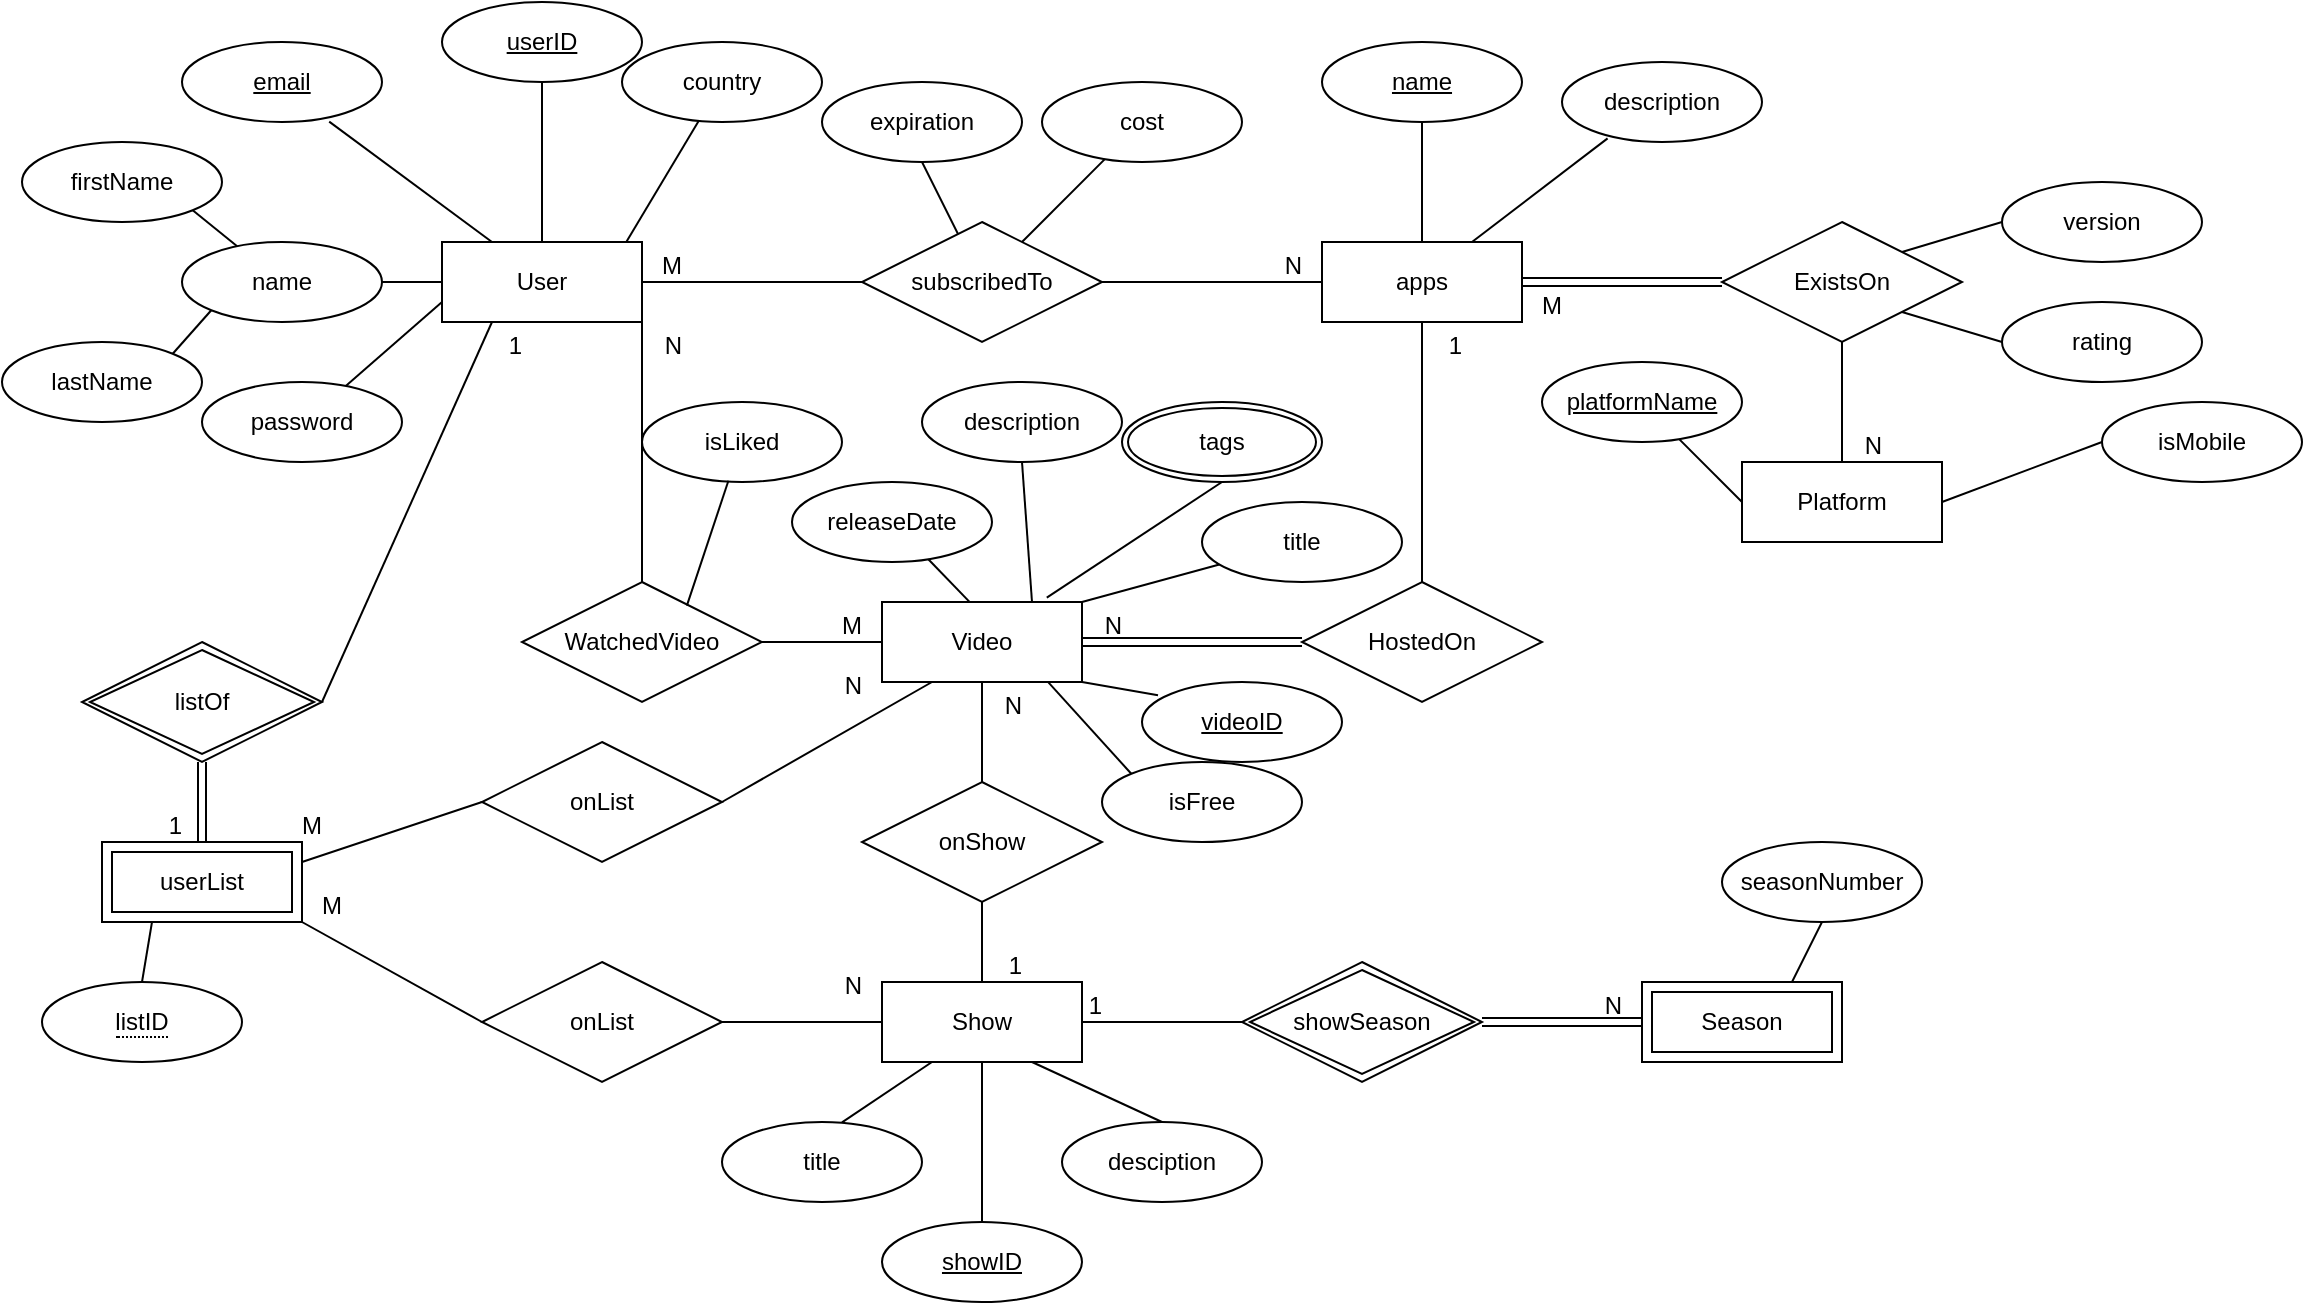 <mxfile version="13.9.2" type="device"><diagram id="3tvj0piA0c3Lol5ei1ru" name="Page-1"><mxGraphModel dx="1826" dy="783" grid="1" gridSize="10" guides="1" tooltips="1" connect="1" arrows="1" fold="1" page="1" pageScale="1" pageWidth="850" pageHeight="1100" math="0" shadow="0"><root><mxCell id="0"/><mxCell id="1" parent="0"/><mxCell id="aTmjX4l5LVOHk8N9Qv0I-1" value="User" style="whiteSpace=wrap;html=1;align=center;" vertex="1" parent="1"><mxGeometry x="250" y="170" width="100" height="40" as="geometry"/></mxCell><mxCell id="aTmjX4l5LVOHk8N9Qv0I-2" value="" style="endArrow=none;html=1;rounded=0;entryX=1;entryY=1;entryDx=0;entryDy=0;" edge="1" parent="1" source="aTmjX4l5LVOHk8N9Qv0I-11" target="aTmjX4l5LVOHk8N9Qv0I-10"><mxGeometry relative="1" as="geometry"><mxPoint x="70" y="180" as="sourcePoint"/><mxPoint x="230" y="180" as="targetPoint"/></mxGeometry></mxCell><mxCell id="aTmjX4l5LVOHk8N9Qv0I-3" value="" style="endArrow=none;html=1;rounded=0;entryX=0;entryY=0.5;entryDx=0;entryDy=0;exitX=1;exitY=0.5;exitDx=0;exitDy=0;" edge="1" parent="1" source="aTmjX4l5LVOHk8N9Qv0I-11" target="aTmjX4l5LVOHk8N9Qv0I-1"><mxGeometry relative="1" as="geometry"><mxPoint x="150" y="239.5" as="sourcePoint"/><mxPoint x="310" y="239.5" as="targetPoint"/></mxGeometry></mxCell><mxCell id="aTmjX4l5LVOHk8N9Qv0I-4" value="" style="endArrow=none;html=1;rounded=0;entryX=0;entryY=1;entryDx=0;entryDy=0;exitX=1;exitY=0;exitDx=0;exitDy=0;" edge="1" parent="1" source="aTmjX4l5LVOHk8N9Qv0I-9" target="aTmjX4l5LVOHk8N9Qv0I-11"><mxGeometry relative="1" as="geometry"><mxPoint x="140" y="250" as="sourcePoint"/><mxPoint x="300" y="250" as="targetPoint"/></mxGeometry></mxCell><mxCell id="aTmjX4l5LVOHk8N9Qv0I-5" value="" style="endArrow=none;html=1;rounded=0;exitX=0.92;exitY=0.005;exitDx=0;exitDy=0;exitPerimeter=0;" edge="1" parent="1" source="aTmjX4l5LVOHk8N9Qv0I-1" target="aTmjX4l5LVOHk8N9Qv0I-12"><mxGeometry relative="1" as="geometry"><mxPoint x="240" y="170" as="sourcePoint"/><mxPoint x="342" y="100" as="targetPoint"/></mxGeometry></mxCell><mxCell id="aTmjX4l5LVOHk8N9Qv0I-6" value="" style="endArrow=none;html=1;rounded=0;entryX=0;entryY=0.75;entryDx=0;entryDy=0;exitX=0.716;exitY=0.055;exitDx=0;exitDy=0;exitPerimeter=0;" edge="1" parent="1" source="aTmjX4l5LVOHk8N9Qv0I-8" target="aTmjX4l5LVOHk8N9Qv0I-1"><mxGeometry relative="1" as="geometry"><mxPoint x="200" y="250" as="sourcePoint"/><mxPoint x="360" y="250" as="targetPoint"/></mxGeometry></mxCell><mxCell id="aTmjX4l5LVOHk8N9Qv0I-7" value="email" style="ellipse;whiteSpace=wrap;html=1;align=center;fontStyle=4" vertex="1" parent="1"><mxGeometry x="120" y="70" width="100" height="40" as="geometry"/></mxCell><mxCell id="aTmjX4l5LVOHk8N9Qv0I-8" value="password" style="ellipse;whiteSpace=wrap;html=1;align=center;" vertex="1" parent="1"><mxGeometry x="130" y="240" width="100" height="40" as="geometry"/></mxCell><mxCell id="aTmjX4l5LVOHk8N9Qv0I-9" value="lastName" style="ellipse;whiteSpace=wrap;html=1;align=center;" vertex="1" parent="1"><mxGeometry x="30" y="220" width="100" height="40" as="geometry"/></mxCell><mxCell id="aTmjX4l5LVOHk8N9Qv0I-10" value="firstName" style="ellipse;whiteSpace=wrap;html=1;align=center;" vertex="1" parent="1"><mxGeometry x="40" y="120" width="100" height="40" as="geometry"/></mxCell><mxCell id="aTmjX4l5LVOHk8N9Qv0I-11" value="name" style="ellipse;whiteSpace=wrap;html=1;align=center;" vertex="1" parent="1"><mxGeometry x="120" y="170" width="100" height="40" as="geometry"/></mxCell><mxCell id="aTmjX4l5LVOHk8N9Qv0I-12" value="country" style="ellipse;whiteSpace=wrap;html=1;align=center;" vertex="1" parent="1"><mxGeometry x="340" y="70" width="100" height="40" as="geometry"/></mxCell><mxCell id="aTmjX4l5LVOHk8N9Qv0I-13" value="" style="endArrow=none;html=1;rounded=0;entryX=0.736;entryY=0.995;entryDx=0;entryDy=0;exitX=0.25;exitY=0;exitDx=0;exitDy=0;entryPerimeter=0;" edge="1" parent="1" source="aTmjX4l5LVOHk8N9Qv0I-1" target="aTmjX4l5LVOHk8N9Qv0I-7"><mxGeometry relative="1" as="geometry"><mxPoint x="190" y="159" as="sourcePoint"/><mxPoint x="350" y="159" as="targetPoint"/></mxGeometry></mxCell><mxCell id="aTmjX4l5LVOHk8N9Qv0I-14" value="" style="endArrow=none;html=1;rounded=0;entryX=0;entryY=0.5;entryDx=0;entryDy=0;exitX=1;exitY=0;exitDx=0;exitDy=0;" edge="1" parent="1" source="aTmjX4l5LVOHk8N9Qv0I-29" target="aTmjX4l5LVOHk8N9Qv0I-18"><mxGeometry relative="1" as="geometry"><mxPoint x="730" y="230" as="sourcePoint"/><mxPoint x="890" y="230" as="targetPoint"/></mxGeometry></mxCell><mxCell id="aTmjX4l5LVOHk8N9Qv0I-15" value="" style="endArrow=none;html=1;rounded=0;entryX=0;entryY=0.5;entryDx=0;entryDy=0;exitX=1;exitY=1;exitDx=0;exitDy=0;" edge="1" parent="1" source="aTmjX4l5LVOHk8N9Qv0I-29" target="aTmjX4l5LVOHk8N9Qv0I-17"><mxGeometry relative="1" as="geometry"><mxPoint x="740" y="240" as="sourcePoint"/><mxPoint x="900" y="240" as="targetPoint"/></mxGeometry></mxCell><mxCell id="aTmjX4l5LVOHk8N9Qv0I-16" value="apps" style="whiteSpace=wrap;html=1;align=center;" vertex="1" parent="1"><mxGeometry x="690" y="170" width="100" height="40" as="geometry"/></mxCell><mxCell id="aTmjX4l5LVOHk8N9Qv0I-17" value="rating" style="ellipse;whiteSpace=wrap;html=1;align=center;" vertex="1" parent="1"><mxGeometry x="1030" y="200" width="100" height="40" as="geometry"/></mxCell><mxCell id="aTmjX4l5LVOHk8N9Qv0I-18" value="version" style="ellipse;whiteSpace=wrap;html=1;align=center;" vertex="1" parent="1"><mxGeometry x="1030" y="140" width="100" height="40" as="geometry"/></mxCell><mxCell id="aTmjX4l5LVOHk8N9Qv0I-19" value="description" style="ellipse;whiteSpace=wrap;html=1;align=center;" vertex="1" parent="1"><mxGeometry x="810" y="80" width="100" height="40" as="geometry"/></mxCell><mxCell id="aTmjX4l5LVOHk8N9Qv0I-20" value="name" style="ellipse;whiteSpace=wrap;html=1;align=center;fontStyle=4" vertex="1" parent="1"><mxGeometry x="690" y="70" width="100" height="40" as="geometry"/></mxCell><mxCell id="aTmjX4l5LVOHk8N9Qv0I-29" value="ExistsOn" style="shape=rhombus;perimeter=rhombusPerimeter;whiteSpace=wrap;html=1;align=center;" vertex="1" parent="1"><mxGeometry x="890" y="160" width="120" height="60" as="geometry"/></mxCell><mxCell id="aTmjX4l5LVOHk8N9Qv0I-30" value="Platform" style="whiteSpace=wrap;html=1;align=center;" vertex="1" parent="1"><mxGeometry x="900" y="280" width="100" height="40" as="geometry"/></mxCell><mxCell id="aTmjX4l5LVOHk8N9Qv0I-31" value="platformName" style="ellipse;whiteSpace=wrap;html=1;align=center;fontStyle=4" vertex="1" parent="1"><mxGeometry x="800" y="230" width="100" height="40" as="geometry"/></mxCell><mxCell id="aTmjX4l5LVOHk8N9Qv0I-32" value="isMobile" style="ellipse;whiteSpace=wrap;html=1;align=center;" vertex="1" parent="1"><mxGeometry x="1080" y="250" width="100" height="40" as="geometry"/></mxCell><mxCell id="aTmjX4l5LVOHk8N9Qv0I-33" value="" style="endArrow=none;html=1;rounded=0;entryX=0;entryY=0.5;entryDx=0;entryDy=0;exitX=1;exitY=0.5;exitDx=0;exitDy=0;" edge="1" parent="1" source="aTmjX4l5LVOHk8N9Qv0I-30" target="aTmjX4l5LVOHk8N9Qv0I-32"><mxGeometry relative="1" as="geometry"><mxPoint x="830" y="240" as="sourcePoint"/><mxPoint x="990" y="240" as="targetPoint"/></mxGeometry></mxCell><mxCell id="aTmjX4l5LVOHk8N9Qv0I-34" value="" style="endArrow=none;html=1;rounded=0;entryX=0;entryY=0.5;entryDx=0;entryDy=0;" edge="1" parent="1" source="aTmjX4l5LVOHk8N9Qv0I-31" target="aTmjX4l5LVOHk8N9Qv0I-30"><mxGeometry relative="1" as="geometry"><mxPoint x="790" y="350" as="sourcePoint"/><mxPoint x="950" y="350" as="targetPoint"/></mxGeometry></mxCell><mxCell id="aTmjX4l5LVOHk8N9Qv0I-35" value="" style="endArrow=none;html=1;rounded=0;entryX=0.5;entryY=1;entryDx=0;entryDy=0;exitX=0.5;exitY=0;exitDx=0;exitDy=0;" edge="1" parent="1" source="aTmjX4l5LVOHk8N9Qv0I-30" target="aTmjX4l5LVOHk8N9Qv0I-29"><mxGeometry relative="1" as="geometry"><mxPoint x="840" y="260" as="sourcePoint"/><mxPoint x="1000" y="260" as="targetPoint"/></mxGeometry></mxCell><mxCell id="aTmjX4l5LVOHk8N9Qv0I-36" value="" style="shape=link;html=1;rounded=0;entryX=1;entryY=0.5;entryDx=0;entryDy=0;exitX=0;exitY=0.5;exitDx=0;exitDy=0;" edge="1" parent="1" source="aTmjX4l5LVOHk8N9Qv0I-29" target="aTmjX4l5LVOHk8N9Qv0I-16"><mxGeometry relative="1" as="geometry"><mxPoint x="740" y="260" as="sourcePoint"/><mxPoint x="800" y="300" as="targetPoint"/></mxGeometry></mxCell><mxCell id="aTmjX4l5LVOHk8N9Qv0I-37" value="M" style="resizable=0;html=1;align=right;verticalAlign=bottom;" connectable="0" vertex="1" parent="aTmjX4l5LVOHk8N9Qv0I-36"><mxGeometry x="1" relative="1" as="geometry"><mxPoint x="20" y="20" as="offset"/></mxGeometry></mxCell><mxCell id="aTmjX4l5LVOHk8N9Qv0I-38" value="N" style="resizable=0;html=1;align=right;verticalAlign=bottom;" connectable="0" vertex="1" parent="1"><mxGeometry x="970" y="280" as="geometry"/></mxCell><mxCell id="aTmjX4l5LVOHk8N9Qv0I-39" value="" style="endArrow=none;html=1;rounded=0;entryX=0.5;entryY=1;entryDx=0;entryDy=0;exitX=0.5;exitY=0;exitDx=0;exitDy=0;" edge="1" parent="1" source="aTmjX4l5LVOHk8N9Qv0I-16" target="aTmjX4l5LVOHk8N9Qv0I-20"><mxGeometry relative="1" as="geometry"><mxPoint x="660" y="160" as="sourcePoint"/><mxPoint x="820" y="160" as="targetPoint"/></mxGeometry></mxCell><mxCell id="aTmjX4l5LVOHk8N9Qv0I-40" value="" style="endArrow=none;html=1;rounded=0;entryX=0.228;entryY=0.955;entryDx=0;entryDy=0;entryPerimeter=0;exitX=0.75;exitY=0;exitDx=0;exitDy=0;" edge="1" parent="1" source="aTmjX4l5LVOHk8N9Qv0I-16" target="aTmjX4l5LVOHk8N9Qv0I-19"><mxGeometry relative="1" as="geometry"><mxPoint x="680" y="170" as="sourcePoint"/><mxPoint x="840" y="170" as="targetPoint"/></mxGeometry></mxCell><mxCell id="aTmjX4l5LVOHk8N9Qv0I-41" value="" style="endArrow=none;html=1;rounded=0;entryX=0;entryY=0.5;entryDx=0;entryDy=0;exitX=1;exitY=0.5;exitDx=0;exitDy=0;" edge="1" parent="1" source="aTmjX4l5LVOHk8N9Qv0I-1" target="aTmjX4l5LVOHk8N9Qv0I-43"><mxGeometry relative="1" as="geometry"><mxPoint x="250" y="320" as="sourcePoint"/><mxPoint x="410" y="320" as="targetPoint"/></mxGeometry></mxCell><mxCell id="aTmjX4l5LVOHk8N9Qv0I-42" value="" style="endArrow=none;html=1;rounded=0;entryX=0;entryY=0.5;entryDx=0;entryDy=0;exitX=1;exitY=0.5;exitDx=0;exitDy=0;" edge="1" parent="1" source="aTmjX4l5LVOHk8N9Qv0I-43" target="aTmjX4l5LVOHk8N9Qv0I-16"><mxGeometry relative="1" as="geometry"><mxPoint x="240" y="360" as="sourcePoint"/><mxPoint x="400" y="360" as="targetPoint"/></mxGeometry></mxCell><mxCell id="aTmjX4l5LVOHk8N9Qv0I-43" value="subscribedTo" style="shape=rhombus;perimeter=rhombusPerimeter;whiteSpace=wrap;html=1;align=center;" vertex="1" parent="1"><mxGeometry x="460" y="160" width="120" height="60" as="geometry"/></mxCell><mxCell id="aTmjX4l5LVOHk8N9Qv0I-46" value="N" style="resizable=0;html=1;align=right;verticalAlign=bottom;" connectable="0" vertex="1" parent="1"><mxGeometry x="680" y="190" as="geometry"/></mxCell><mxCell id="aTmjX4l5LVOHk8N9Qv0I-48" value="M" style="resizable=0;html=1;align=right;verticalAlign=bottom;" connectable="0" vertex="1" parent="1"><mxGeometry x="370" y="190" as="geometry"/></mxCell><mxCell id="aTmjX4l5LVOHk8N9Qv0I-49" value="cost" style="ellipse;whiteSpace=wrap;html=1;align=center;" vertex="1" parent="1"><mxGeometry x="550" y="90" width="100" height="40" as="geometry"/></mxCell><mxCell id="aTmjX4l5LVOHk8N9Qv0I-50" value="expiration" style="ellipse;whiteSpace=wrap;html=1;align=center;" vertex="1" parent="1"><mxGeometry x="440" y="90" width="100" height="40" as="geometry"/></mxCell><mxCell id="aTmjX4l5LVOHk8N9Qv0I-52" value="" style="endArrow=none;html=1;rounded=0;entryX=0.5;entryY=1;entryDx=0;entryDy=0;" edge="1" parent="1" source="aTmjX4l5LVOHk8N9Qv0I-43" target="aTmjX4l5LVOHk8N9Qv0I-50"><mxGeometry relative="1" as="geometry"><mxPoint x="510" y="330" as="sourcePoint"/><mxPoint x="670" y="330" as="targetPoint"/></mxGeometry></mxCell><mxCell id="aTmjX4l5LVOHk8N9Qv0I-53" value="" style="endArrow=none;html=1;rounded=0;" edge="1" parent="1" source="aTmjX4l5LVOHk8N9Qv0I-49" target="aTmjX4l5LVOHk8N9Qv0I-43"><mxGeometry relative="1" as="geometry"><mxPoint x="345" y="240" as="sourcePoint"/><mxPoint x="505" y="240" as="targetPoint"/></mxGeometry></mxCell><mxCell id="aTmjX4l5LVOHk8N9Qv0I-54" value="Video" style="whiteSpace=wrap;html=1;align=center;" vertex="1" parent="1"><mxGeometry x="470" y="350" width="100" height="40" as="geometry"/></mxCell><mxCell id="aTmjX4l5LVOHk8N9Qv0I-55" value="isFree" style="ellipse;whiteSpace=wrap;html=1;align=center;" vertex="1" parent="1"><mxGeometry x="580" y="430" width="100" height="40" as="geometry"/></mxCell><mxCell id="aTmjX4l5LVOHk8N9Qv0I-56" value="releaseDate" style="ellipse;whiteSpace=wrap;html=1;align=center;" vertex="1" parent="1"><mxGeometry x="425" y="290" width="100" height="40" as="geometry"/></mxCell><mxCell id="aTmjX4l5LVOHk8N9Qv0I-57" value="description" style="ellipse;whiteSpace=wrap;html=1;align=center;" vertex="1" parent="1"><mxGeometry x="490" y="240" width="100" height="40" as="geometry"/></mxCell><mxCell id="aTmjX4l5LVOHk8N9Qv0I-58" value="title" style="ellipse;whiteSpace=wrap;html=1;align=center;" vertex="1" parent="1"><mxGeometry x="630" y="300" width="100" height="40" as="geometry"/></mxCell><mxCell id="aTmjX4l5LVOHk8N9Qv0I-59" value="tags" style="ellipse;shape=doubleEllipse;margin=3;whiteSpace=wrap;html=1;align=center;" vertex="1" parent="1"><mxGeometry x="590" y="250" width="100" height="40" as="geometry"/></mxCell><mxCell id="aTmjX4l5LVOHk8N9Qv0I-60" value="videoID" style="ellipse;whiteSpace=wrap;html=1;align=center;fontStyle=4" vertex="1" parent="1"><mxGeometry x="600" y="390" width="100" height="40" as="geometry"/></mxCell><mxCell id="aTmjX4l5LVOHk8N9Qv0I-61" value="HostedOn" style="shape=rhombus;perimeter=rhombusPerimeter;whiteSpace=wrap;html=1;align=center;" vertex="1" parent="1"><mxGeometry x="680" y="340" width="120" height="60" as="geometry"/></mxCell><mxCell id="aTmjX4l5LVOHk8N9Qv0I-62" value="" style="shape=link;html=1;rounded=0;entryX=1;entryY=0.5;entryDx=0;entryDy=0;" edge="1" parent="1" source="aTmjX4l5LVOHk8N9Qv0I-61" target="aTmjX4l5LVOHk8N9Qv0I-54"><mxGeometry relative="1" as="geometry"><mxPoint x="510" y="310" as="sourcePoint"/><mxPoint x="670" y="310" as="targetPoint"/></mxGeometry></mxCell><mxCell id="aTmjX4l5LVOHk8N9Qv0I-63" value="N" style="resizable=0;html=1;align=right;verticalAlign=bottom;" connectable="0" vertex="1" parent="aTmjX4l5LVOHk8N9Qv0I-62"><mxGeometry x="1" relative="1" as="geometry"><mxPoint x="20" as="offset"/></mxGeometry></mxCell><mxCell id="aTmjX4l5LVOHk8N9Qv0I-64" value="" style="endArrow=none;html=1;rounded=0;entryX=0.5;entryY=1;entryDx=0;entryDy=0;exitX=0.5;exitY=0;exitDx=0;exitDy=0;" edge="1" parent="1" source="aTmjX4l5LVOHk8N9Qv0I-61" target="aTmjX4l5LVOHk8N9Qv0I-16"><mxGeometry relative="1" as="geometry"><mxPoint x="510" y="310" as="sourcePoint"/><mxPoint x="670" y="310" as="targetPoint"/></mxGeometry></mxCell><mxCell id="aTmjX4l5LVOHk8N9Qv0I-65" value="1" style="resizable=0;html=1;align=right;verticalAlign=bottom;" connectable="0" vertex="1" parent="1"><mxGeometry x="760" y="230" as="geometry"/></mxCell><mxCell id="aTmjX4l5LVOHk8N9Qv0I-66" value="WatchedVideo" style="shape=rhombus;perimeter=rhombusPerimeter;whiteSpace=wrap;html=1;align=center;" vertex="1" parent="1"><mxGeometry x="290" y="340" width="120" height="60" as="geometry"/></mxCell><mxCell id="aTmjX4l5LVOHk8N9Qv0I-67" value="" style="endArrow=none;html=1;rounded=0;entryX=1;entryY=1;entryDx=0;entryDy=0;exitX=0.5;exitY=0;exitDx=0;exitDy=0;" edge="1" parent="1" source="aTmjX4l5LVOHk8N9Qv0I-66" target="aTmjX4l5LVOHk8N9Qv0I-1"><mxGeometry relative="1" as="geometry"><mxPoint x="510" y="310" as="sourcePoint"/><mxPoint x="670" y="310" as="targetPoint"/></mxGeometry></mxCell><mxCell id="aTmjX4l5LVOHk8N9Qv0I-68" value="" style="endArrow=none;html=1;rounded=0;entryX=0;entryY=0.5;entryDx=0;entryDy=0;exitX=1;exitY=0.5;exitDx=0;exitDy=0;" edge="1" parent="1" source="aTmjX4l5LVOHk8N9Qv0I-66" target="aTmjX4l5LVOHk8N9Qv0I-54"><mxGeometry relative="1" as="geometry"><mxPoint x="360" y="350" as="sourcePoint"/><mxPoint x="360" y="220" as="targetPoint"/></mxGeometry></mxCell><mxCell id="aTmjX4l5LVOHk8N9Qv0I-69" value="M" style="resizable=0;html=1;align=right;verticalAlign=bottom;" connectable="0" vertex="1" parent="1"><mxGeometry x="460" y="370" as="geometry"/></mxCell><mxCell id="aTmjX4l5LVOHk8N9Qv0I-70" value="N" style="resizable=0;html=1;align=right;verticalAlign=bottom;" connectable="0" vertex="1" parent="1"><mxGeometry x="370" y="230" as="geometry"/></mxCell><mxCell id="aTmjX4l5LVOHk8N9Qv0I-71" value="isLiked" style="ellipse;whiteSpace=wrap;html=1;align=center;" vertex="1" parent="1"><mxGeometry x="350" y="250" width="100" height="40" as="geometry"/></mxCell><mxCell id="aTmjX4l5LVOHk8N9Qv0I-72" value="" style="endArrow=none;html=1;rounded=0;entryX=0.432;entryY=0.985;entryDx=0;entryDy=0;entryPerimeter=0;exitX=0.687;exitY=0.197;exitDx=0;exitDy=0;exitPerimeter=0;" edge="1" parent="1" source="aTmjX4l5LVOHk8N9Qv0I-66" target="aTmjX4l5LVOHk8N9Qv0I-71"><mxGeometry relative="1" as="geometry"><mxPoint x="220" y="350" as="sourcePoint"/><mxPoint x="380" y="350" as="targetPoint"/></mxGeometry></mxCell><mxCell id="aTmjX4l5LVOHk8N9Qv0I-74" value="Season" style="shape=ext;margin=3;double=1;whiteSpace=wrap;html=1;align=center;" vertex="1" parent="1"><mxGeometry x="850" y="540" width="100" height="40" as="geometry"/></mxCell><mxCell id="aTmjX4l5LVOHk8N9Qv0I-75" value="seasonNumber" style="ellipse;whiteSpace=wrap;html=1;align=center;" vertex="1" parent="1"><mxGeometry x="890" y="470" width="100" height="40" as="geometry"/></mxCell><mxCell id="aTmjX4l5LVOHk8N9Qv0I-76" value="Show" style="whiteSpace=wrap;html=1;align=center;" vertex="1" parent="1"><mxGeometry x="470" y="540" width="100" height="40" as="geometry"/></mxCell><mxCell id="aTmjX4l5LVOHk8N9Qv0I-77" value="title" style="ellipse;whiteSpace=wrap;html=1;align=center;fontStyle=0" vertex="1" parent="1"><mxGeometry x="390" y="610" width="100" height="40" as="geometry"/></mxCell><mxCell id="aTmjX4l5LVOHk8N9Qv0I-78" value="desciption" style="ellipse;whiteSpace=wrap;html=1;align=center;" vertex="1" parent="1"><mxGeometry x="560" y="610" width="100" height="40" as="geometry"/></mxCell><mxCell id="aTmjX4l5LVOHk8N9Qv0I-80" value="" style="endArrow=none;html=1;rounded=0;entryX=0.5;entryY=0;entryDx=0;entryDy=0;exitX=0.5;exitY=1;exitDx=0;exitDy=0;" edge="1" parent="1" source="aTmjX4l5LVOHk8N9Qv0I-87" target="aTmjX4l5LVOHk8N9Qv0I-76"><mxGeometry relative="1" as="geometry"><mxPoint x="580" y="400" as="sourcePoint"/><mxPoint x="740" y="400" as="targetPoint"/></mxGeometry></mxCell><mxCell id="aTmjX4l5LVOHk8N9Qv0I-81" value="" style="endArrow=none;html=1;rounded=0;entryX=0;entryY=0.5;entryDx=0;entryDy=0;exitX=1;exitY=0.5;exitDx=0;exitDy=0;" edge="1" parent="1" source="aTmjX4l5LVOHk8N9Qv0I-76" target="aTmjX4l5LVOHk8N9Qv0I-82"><mxGeometry relative="1" as="geometry"><mxPoint x="510" y="470" as="sourcePoint"/><mxPoint x="670" y="470" as="targetPoint"/></mxGeometry></mxCell><mxCell id="aTmjX4l5LVOHk8N9Qv0I-82" value="showSeason" style="shape=rhombus;double=1;perimeter=rhombusPerimeter;whiteSpace=wrap;html=1;align=center;" vertex="1" parent="1"><mxGeometry x="650" y="530" width="120" height="60" as="geometry"/></mxCell><mxCell id="aTmjX4l5LVOHk8N9Qv0I-83" value="" style="shape=link;html=1;rounded=0;entryX=0;entryY=0.5;entryDx=0;entryDy=0;exitX=1;exitY=0.5;exitDx=0;exitDy=0;" edge="1" parent="1" source="aTmjX4l5LVOHk8N9Qv0I-82" target="aTmjX4l5LVOHk8N9Qv0I-74"><mxGeometry relative="1" as="geometry"><mxPoint x="580" y="400" as="sourcePoint"/><mxPoint x="740" y="400" as="targetPoint"/></mxGeometry></mxCell><mxCell id="aTmjX4l5LVOHk8N9Qv0I-84" value="N" style="resizable=0;html=1;align=right;verticalAlign=bottom;" connectable="0" vertex="1" parent="aTmjX4l5LVOHk8N9Qv0I-83"><mxGeometry x="1" relative="1" as="geometry"><mxPoint x="-10" as="offset"/></mxGeometry></mxCell><mxCell id="aTmjX4l5LVOHk8N9Qv0I-86" value="1" style="resizable=0;html=1;align=right;verticalAlign=bottom;" connectable="0" vertex="1" parent="1"><mxGeometry x="580" y="560" as="geometry"/></mxCell><mxCell id="aTmjX4l5LVOHk8N9Qv0I-87" value="onShow" style="shape=rhombus;perimeter=rhombusPerimeter;whiteSpace=wrap;html=1;align=center;" vertex="1" parent="1"><mxGeometry x="460" y="440" width="120" height="60" as="geometry"/></mxCell><mxCell id="aTmjX4l5LVOHk8N9Qv0I-88" value="" style="endArrow=none;html=1;rounded=0;entryX=0.5;entryY=1;entryDx=0;entryDy=0;exitX=0.5;exitY=0;exitDx=0;exitDy=0;" edge="1" parent="1" source="aTmjX4l5LVOHk8N9Qv0I-87" target="aTmjX4l5LVOHk8N9Qv0I-54"><mxGeometry relative="1" as="geometry"><mxPoint x="360" y="420" as="sourcePoint"/><mxPoint x="520" y="420" as="targetPoint"/></mxGeometry></mxCell><mxCell id="aTmjX4l5LVOHk8N9Qv0I-90" value="1" style="resizable=0;html=1;align=right;verticalAlign=bottom;" connectable="0" vertex="1" parent="1"><mxGeometry x="540" y="540" as="geometry"/></mxCell><mxCell id="aTmjX4l5LVOHk8N9Qv0I-91" value="N" style="resizable=0;html=1;align=right;verticalAlign=bottom;" connectable="0" vertex="1" parent="1"><mxGeometry x="540" y="410" as="geometry"/></mxCell><mxCell id="aTmjX4l5LVOHk8N9Qv0I-98" value="" style="endArrow=none;html=1;rounded=0;entryX=0.25;entryY=1;entryDx=0;entryDy=0;exitX=1;exitY=0.5;exitDx=0;exitDy=0;" edge="1" parent="1" source="aTmjX4l5LVOHk8N9Qv0I-99" target="aTmjX4l5LVOHk8N9Qv0I-1"><mxGeometry relative="1" as="geometry"><mxPoint x="275" y="380" as="sourcePoint"/><mxPoint x="320" y="319.5" as="targetPoint"/><Array as="points"/></mxGeometry></mxCell><mxCell id="aTmjX4l5LVOHk8N9Qv0I-99" value="listOf" style="shape=rhombus;double=1;perimeter=rhombusPerimeter;whiteSpace=wrap;html=1;align=center;" vertex="1" parent="1"><mxGeometry x="70" y="370" width="120" height="60" as="geometry"/></mxCell><mxCell id="aTmjX4l5LVOHk8N9Qv0I-100" value="userList" style="shape=ext;margin=3;double=1;whiteSpace=wrap;html=1;align=center;" vertex="1" parent="1"><mxGeometry x="80" y="470" width="100" height="40" as="geometry"/></mxCell><mxCell id="aTmjX4l5LVOHk8N9Qv0I-102" value="" style="endArrow=none;html=1;rounded=0;entryX=0.25;entryY=1;entryDx=0;entryDy=0;exitX=0.6;exitY=0.005;exitDx=0;exitDy=0;exitPerimeter=0;" edge="1" parent="1" source="aTmjX4l5LVOHk8N9Qv0I-77" target="aTmjX4l5LVOHk8N9Qv0I-76"><mxGeometry relative="1" as="geometry"><mxPoint x="320" y="610" as="sourcePoint"/><mxPoint x="480" y="610" as="targetPoint"/></mxGeometry></mxCell><mxCell id="aTmjX4l5LVOHk8N9Qv0I-103" value="" style="endArrow=none;html=1;rounded=0;entryX=0.08;entryY=0.165;entryDx=0;entryDy=0;entryPerimeter=0;exitX=1;exitY=1;exitDx=0;exitDy=0;" edge="1" parent="1" source="aTmjX4l5LVOHk8N9Qv0I-54" target="aTmjX4l5LVOHk8N9Qv0I-60"><mxGeometry relative="1" as="geometry"><mxPoint x="510" y="440" as="sourcePoint"/><mxPoint x="670" y="440" as="targetPoint"/></mxGeometry></mxCell><mxCell id="aTmjX4l5LVOHk8N9Qv0I-104" value="1" style="resizable=0;html=1;align=right;verticalAlign=bottom;" connectable="0" vertex="1" parent="1"><mxGeometry x="290" y="230" as="geometry"/></mxCell><mxCell id="aTmjX4l5LVOHk8N9Qv0I-106" value="&lt;span style=&quot;border-bottom: 1px dotted&quot;&gt;listID&lt;/span&gt;" style="ellipse;whiteSpace=wrap;html=1;align=center;" vertex="1" parent="1"><mxGeometry x="50" y="540" width="100" height="40" as="geometry"/></mxCell><mxCell id="aTmjX4l5LVOHk8N9Qv0I-107" value="onList" style="shape=rhombus;perimeter=rhombusPerimeter;whiteSpace=wrap;html=1;align=center;" vertex="1" parent="1"><mxGeometry x="270" y="420" width="120" height="60" as="geometry"/></mxCell><mxCell id="aTmjX4l5LVOHk8N9Qv0I-109" value="onList" style="shape=rhombus;perimeter=rhombusPerimeter;whiteSpace=wrap;html=1;align=center;" vertex="1" parent="1"><mxGeometry x="270" y="530" width="120" height="60" as="geometry"/></mxCell><mxCell id="aTmjX4l5LVOHk8N9Qv0I-111" value="" style="endArrow=none;html=1;rounded=0;exitX=1;exitY=0.25;exitDx=0;exitDy=0;entryX=0;entryY=0.5;entryDx=0;entryDy=0;" edge="1" parent="1" source="aTmjX4l5LVOHk8N9Qv0I-100" target="aTmjX4l5LVOHk8N9Qv0I-107"><mxGeometry relative="1" as="geometry"><mxPoint x="190" y="489.5" as="sourcePoint"/><mxPoint x="350" y="489.5" as="targetPoint"/><Array as="points"/></mxGeometry></mxCell><mxCell id="aTmjX4l5LVOHk8N9Qv0I-112" value="" style="endArrow=none;html=1;rounded=0;entryX=0;entryY=0.5;entryDx=0;entryDy=0;exitX=1;exitY=1;exitDx=0;exitDy=0;" edge="1" parent="1" source="aTmjX4l5LVOHk8N9Qv0I-100" target="aTmjX4l5LVOHk8N9Qv0I-109"><mxGeometry relative="1" as="geometry"><mxPoint x="120" y="549" as="sourcePoint"/><mxPoint x="280" y="549" as="targetPoint"/></mxGeometry></mxCell><mxCell id="aTmjX4l5LVOHk8N9Qv0I-113" value="" style="endArrow=none;html=1;rounded=0;entryX=0.25;entryY=1;entryDx=0;entryDy=0;exitX=1;exitY=0.5;exitDx=0;exitDy=0;" edge="1" parent="1" source="aTmjX4l5LVOHk8N9Qv0I-107" target="aTmjX4l5LVOHk8N9Qv0I-54"><mxGeometry relative="1" as="geometry"><mxPoint x="330" y="450" as="sourcePoint"/><mxPoint x="490" y="450" as="targetPoint"/></mxGeometry></mxCell><mxCell id="aTmjX4l5LVOHk8N9Qv0I-114" value="" style="endArrow=none;html=1;rounded=0;entryX=0;entryY=0.5;entryDx=0;entryDy=0;exitX=1;exitY=0.5;exitDx=0;exitDy=0;" edge="1" parent="1" source="aTmjX4l5LVOHk8N9Qv0I-109" target="aTmjX4l5LVOHk8N9Qv0I-76"><mxGeometry relative="1" as="geometry"><mxPoint x="330" y="450" as="sourcePoint"/><mxPoint x="490" y="450" as="targetPoint"/></mxGeometry></mxCell><mxCell id="aTmjX4l5LVOHk8N9Qv0I-115" value="N" style="resizable=0;html=1;align=right;verticalAlign=bottom;" connectable="0" vertex="1" parent="1"><mxGeometry x="460" y="400" as="geometry"/></mxCell><mxCell id="aTmjX4l5LVOHk8N9Qv0I-116" value="N" style="resizable=0;html=1;align=right;verticalAlign=bottom;" connectable="0" vertex="1" parent="1"><mxGeometry x="460" y="550" as="geometry"/></mxCell><mxCell id="aTmjX4l5LVOHk8N9Qv0I-117" value="M" style="resizable=0;html=1;align=right;verticalAlign=bottom;" connectable="0" vertex="1" parent="1"><mxGeometry x="190" y="470" as="geometry"/></mxCell><mxCell id="aTmjX4l5LVOHk8N9Qv0I-118" value="M" style="resizable=0;html=1;align=right;verticalAlign=bottom;" connectable="0" vertex="1" parent="1"><mxGeometry x="200" y="510" as="geometry"/></mxCell><mxCell id="aTmjX4l5LVOHk8N9Qv0I-119" value="" style="endArrow=none;html=1;rounded=0;entryX=0.5;entryY=0;entryDx=0;entryDy=0;exitX=0.25;exitY=1;exitDx=0;exitDy=0;" edge="1" parent="1" source="aTmjX4l5LVOHk8N9Qv0I-100" target="aTmjX4l5LVOHk8N9Qv0I-106"><mxGeometry relative="1" as="geometry"><mxPoint x="330" y="450" as="sourcePoint"/><mxPoint x="490" y="450" as="targetPoint"/></mxGeometry></mxCell><mxCell id="aTmjX4l5LVOHk8N9Qv0I-120" value="" style="endArrow=none;html=1;rounded=0;entryX=0.75;entryY=1;entryDx=0;entryDy=0;exitX=0.5;exitY=0;exitDx=0;exitDy=0;" edge="1" parent="1" source="aTmjX4l5LVOHk8N9Qv0I-78" target="aTmjX4l5LVOHk8N9Qv0I-76"><mxGeometry relative="1" as="geometry"><mxPoint x="500" y="600" as="sourcePoint"/><mxPoint x="660" y="600" as="targetPoint"/></mxGeometry></mxCell><mxCell id="aTmjX4l5LVOHk8N9Qv0I-121" value="" style="endArrow=none;html=1;rounded=0;exitX=1;exitY=0;exitDx=0;exitDy=0;" edge="1" parent="1" source="aTmjX4l5LVOHk8N9Qv0I-54" target="aTmjX4l5LVOHk8N9Qv0I-58"><mxGeometry relative="1" as="geometry"><mxPoint x="330" y="450" as="sourcePoint"/><mxPoint x="490" y="450" as="targetPoint"/></mxGeometry></mxCell><mxCell id="aTmjX4l5LVOHk8N9Qv0I-122" value="" style="endArrow=none;html=1;rounded=0;entryX=0;entryY=0;entryDx=0;entryDy=0;exitX=0.832;exitY=1.005;exitDx=0;exitDy=0;exitPerimeter=0;" edge="1" parent="1" source="aTmjX4l5LVOHk8N9Qv0I-54" target="aTmjX4l5LVOHk8N9Qv0I-55"><mxGeometry relative="1" as="geometry"><mxPoint x="350" y="430" as="sourcePoint"/><mxPoint x="510" y="430" as="targetPoint"/></mxGeometry></mxCell><mxCell id="aTmjX4l5LVOHk8N9Qv0I-123" value="" style="endArrow=none;html=1;rounded=0;entryX=0.5;entryY=1;entryDx=0;entryDy=0;exitX=0.824;exitY=-0.055;exitDx=0;exitDy=0;exitPerimeter=0;" edge="1" parent="1" source="aTmjX4l5LVOHk8N9Qv0I-54" target="aTmjX4l5LVOHk8N9Qv0I-59"><mxGeometry relative="1" as="geometry"><mxPoint x="350" y="470" as="sourcePoint"/><mxPoint x="510" y="470" as="targetPoint"/></mxGeometry></mxCell><mxCell id="aTmjX4l5LVOHk8N9Qv0I-124" value="" style="endArrow=none;html=1;rounded=0;exitX=0.44;exitY=0.005;exitDx=0;exitDy=0;exitPerimeter=0;" edge="1" parent="1" source="aTmjX4l5LVOHk8N9Qv0I-54" target="aTmjX4l5LVOHk8N9Qv0I-56"><mxGeometry relative="1" as="geometry"><mxPoint x="330" y="450" as="sourcePoint"/><mxPoint x="490" y="450" as="targetPoint"/></mxGeometry></mxCell><mxCell id="aTmjX4l5LVOHk8N9Qv0I-125" value="" style="endArrow=none;html=1;rounded=0;entryX=0.5;entryY=1;entryDx=0;entryDy=0;exitX=0.75;exitY=0;exitDx=0;exitDy=0;" edge="1" parent="1" source="aTmjX4l5LVOHk8N9Qv0I-54" target="aTmjX4l5LVOHk8N9Qv0I-57"><mxGeometry relative="1" as="geometry"><mxPoint x="340" y="460" as="sourcePoint"/><mxPoint x="500" y="460" as="targetPoint"/></mxGeometry></mxCell><mxCell id="aTmjX4l5LVOHk8N9Qv0I-126" value="showID" style="ellipse;whiteSpace=wrap;html=1;align=center;fontStyle=4" vertex="1" parent="1"><mxGeometry x="470" y="660" width="100" height="40" as="geometry"/></mxCell><mxCell id="aTmjX4l5LVOHk8N9Qv0I-127" value="" style="endArrow=none;html=1;rounded=0;entryX=0.5;entryY=0;entryDx=0;entryDy=0;exitX=0.5;exitY=1;exitDx=0;exitDy=0;" edge="1" parent="1" source="aTmjX4l5LVOHk8N9Qv0I-76" target="aTmjX4l5LVOHk8N9Qv0I-126"><mxGeometry relative="1" as="geometry"><mxPoint x="580" y="570" as="sourcePoint"/><mxPoint x="660" y="570" as="targetPoint"/></mxGeometry></mxCell><mxCell id="aTmjX4l5LVOHk8N9Qv0I-128" value="" style="endArrow=none;html=1;rounded=0;entryX=0.5;entryY=1;entryDx=0;entryDy=0;exitX=0.75;exitY=0;exitDx=0;exitDy=0;" edge="1" parent="1" source="aTmjX4l5LVOHk8N9Qv0I-74" target="aTmjX4l5LVOHk8N9Qv0I-75"><mxGeometry relative="1" as="geometry"><mxPoint x="330" y="450" as="sourcePoint"/><mxPoint x="490" y="450" as="targetPoint"/></mxGeometry></mxCell><mxCell id="aTmjX4l5LVOHk8N9Qv0I-129" value="userID" style="ellipse;whiteSpace=wrap;html=1;align=center;fontStyle=4" vertex="1" parent="1"><mxGeometry x="250" y="50" width="100" height="40" as="geometry"/></mxCell><mxCell id="aTmjX4l5LVOHk8N9Qv0I-130" value="" style="endArrow=none;html=1;rounded=0;entryX=0.5;entryY=1;entryDx=0;entryDy=0;exitX=0.5;exitY=0;exitDx=0;exitDy=0;" edge="1" parent="1" source="aTmjX4l5LVOHk8N9Qv0I-1" target="aTmjX4l5LVOHk8N9Qv0I-129"><mxGeometry relative="1" as="geometry"><mxPoint x="330" y="280" as="sourcePoint"/><mxPoint x="490" y="280" as="targetPoint"/></mxGeometry></mxCell><mxCell id="aTmjX4l5LVOHk8N9Qv0I-144" value="" style="shape=link;html=1;rounded=0;exitX=0.5;exitY=1;exitDx=0;exitDy=0;entryX=0.5;entryY=0;entryDx=0;entryDy=0;" edge="1" parent="1" source="aTmjX4l5LVOHk8N9Qv0I-99" target="aTmjX4l5LVOHk8N9Qv0I-100"><mxGeometry relative="1" as="geometry"><mxPoint x="560" y="400" as="sourcePoint"/><mxPoint x="720" y="400" as="targetPoint"/></mxGeometry></mxCell><mxCell id="aTmjX4l5LVOHk8N9Qv0I-145" value="1" style="resizable=0;html=1;align=right;verticalAlign=bottom;" connectable="0" vertex="1" parent="aTmjX4l5LVOHk8N9Qv0I-144"><mxGeometry x="1" relative="1" as="geometry"><mxPoint x="-10" as="offset"/></mxGeometry></mxCell></root></mxGraphModel></diagram></mxfile>